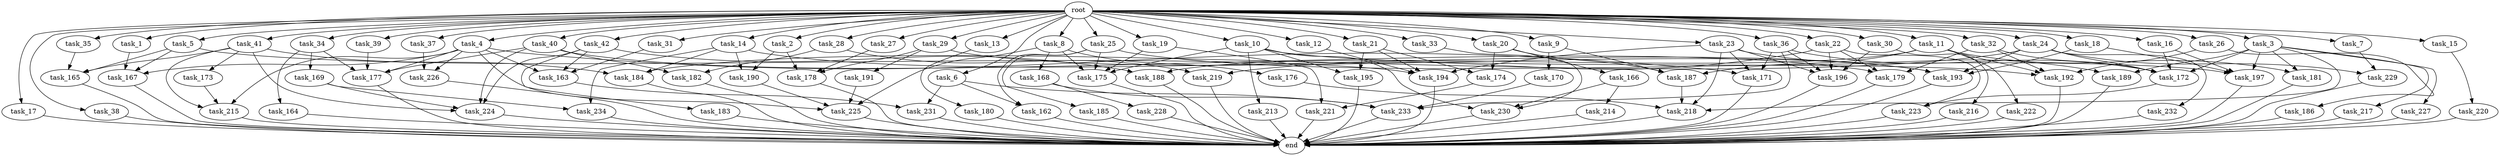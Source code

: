 digraph G {
  root [size="0.000000"];
  task_1 [size="1024.000000"];
  task_2 [size="1024.000000"];
  task_3 [size="1024.000000"];
  task_4 [size="1024.000000"];
  task_5 [size="1024.000000"];
  task_6 [size="1024.000000"];
  task_7 [size="1024.000000"];
  task_8 [size="1024.000000"];
  task_9 [size="1024.000000"];
  task_10 [size="1024.000000"];
  task_11 [size="1024.000000"];
  task_12 [size="1024.000000"];
  task_13 [size="1024.000000"];
  task_14 [size="1024.000000"];
  task_15 [size="1024.000000"];
  task_16 [size="1024.000000"];
  task_17 [size="1024.000000"];
  task_18 [size="1024.000000"];
  task_19 [size="1024.000000"];
  task_20 [size="1024.000000"];
  task_21 [size="1024.000000"];
  task_22 [size="1024.000000"];
  task_23 [size="1024.000000"];
  task_24 [size="1024.000000"];
  task_25 [size="1024.000000"];
  task_26 [size="1024.000000"];
  task_27 [size="1024.000000"];
  task_28 [size="1024.000000"];
  task_29 [size="1024.000000"];
  task_30 [size="1024.000000"];
  task_31 [size="1024.000000"];
  task_32 [size="1024.000000"];
  task_33 [size="1024.000000"];
  task_34 [size="1024.000000"];
  task_35 [size="1024.000000"];
  task_36 [size="1024.000000"];
  task_37 [size="1024.000000"];
  task_38 [size="1024.000000"];
  task_39 [size="1024.000000"];
  task_40 [size="1024.000000"];
  task_41 [size="1024.000000"];
  task_42 [size="1024.000000"];
  task_162 [size="833223655424.000000"];
  task_163 [size="1666447310848.000000"];
  task_164 [size="420906795008.000000"];
  task_165 [size="1211180777472.000000"];
  task_166 [size="77309411328.000000"];
  task_167 [size="901943132160.000000"];
  task_168 [size="77309411328.000000"];
  task_169 [size="420906795008.000000"];
  task_170 [size="77309411328.000000"];
  task_171 [size="1623497637888.000000"];
  task_172 [size="2267742732288.000000"];
  task_173 [size="137438953472.000000"];
  task_174 [size="292057776128.000000"];
  task_175 [size="979252543488.000000"];
  task_176 [size="77309411328.000000"];
  task_177 [size="2250562863104.000000"];
  task_178 [size="1460288880640.000000"];
  task_179 [size="1795296329728.000000"];
  task_180 [size="420906795008.000000"];
  task_181 [size="764504178688.000000"];
  task_182 [size="936302870528.000000"];
  task_183 [size="420906795008.000000"];
  task_184 [size="1254130450432.000000"];
  task_185 [size="137438953472.000000"];
  task_186 [size="420906795008.000000"];
  task_187 [size="704374636544.000000"];
  task_188 [size="970662608896.000000"];
  task_189 [size="429496729600.000000"];
  task_190 [size="970662608896.000000"];
  task_191 [size="214748364800.000000"];
  task_192 [size="1597727834112.000000"];
  task_193 [size="2190433320960.000000"];
  task_194 [size="953482739712.000000"];
  task_195 [size="764504178688.000000"];
  task_196 [size="2147483648000.000000"];
  task_197 [size="1632087572480.000000"];
  task_213 [size="549755813888.000000"];
  task_214 [size="309237645312.000000"];
  task_215 [size="1108101562368.000000"];
  task_216 [size="214748364800.000000"];
  task_217 [size="214748364800.000000"];
  task_218 [size="1529008357376.000000"];
  task_219 [size="936302870528.000000"];
  task_220 [size="420906795008.000000"];
  task_221 [size="910533066752.000000"];
  task_222 [size="549755813888.000000"];
  task_223 [size="1554778161152.000000"];
  task_224 [size="1838246002688.000000"];
  task_225 [size="1125281431552.000000"];
  task_226 [size="687194767360.000000"];
  task_227 [size="214748364800.000000"];
  task_228 [size="137438953472.000000"];
  task_229 [size="1554778161152.000000"];
  task_230 [size="1279900254208.000000"];
  task_231 [size="1005022347264.000000"];
  task_232 [size="695784701952.000000"];
  task_233 [size="1726576852992.000000"];
  task_234 [size="841813590016.000000"];
  end [size="0.000000"];

  root -> task_1 [size="1.000000"];
  root -> task_2 [size="1.000000"];
  root -> task_3 [size="1.000000"];
  root -> task_4 [size="1.000000"];
  root -> task_5 [size="1.000000"];
  root -> task_6 [size="1.000000"];
  root -> task_7 [size="1.000000"];
  root -> task_8 [size="1.000000"];
  root -> task_9 [size="1.000000"];
  root -> task_10 [size="1.000000"];
  root -> task_11 [size="1.000000"];
  root -> task_12 [size="1.000000"];
  root -> task_13 [size="1.000000"];
  root -> task_14 [size="1.000000"];
  root -> task_15 [size="1.000000"];
  root -> task_16 [size="1.000000"];
  root -> task_17 [size="1.000000"];
  root -> task_18 [size="1.000000"];
  root -> task_19 [size="1.000000"];
  root -> task_20 [size="1.000000"];
  root -> task_21 [size="1.000000"];
  root -> task_22 [size="1.000000"];
  root -> task_23 [size="1.000000"];
  root -> task_24 [size="1.000000"];
  root -> task_25 [size="1.000000"];
  root -> task_26 [size="1.000000"];
  root -> task_27 [size="1.000000"];
  root -> task_28 [size="1.000000"];
  root -> task_29 [size="1.000000"];
  root -> task_30 [size="1.000000"];
  root -> task_31 [size="1.000000"];
  root -> task_32 [size="1.000000"];
  root -> task_33 [size="1.000000"];
  root -> task_34 [size="1.000000"];
  root -> task_35 [size="1.000000"];
  root -> task_36 [size="1.000000"];
  root -> task_37 [size="1.000000"];
  root -> task_38 [size="1.000000"];
  root -> task_39 [size="1.000000"];
  root -> task_40 [size="1.000000"];
  root -> task_41 [size="1.000000"];
  root -> task_42 [size="1.000000"];
  task_1 -> task_167 [size="134217728.000000"];
  task_2 -> task_178 [size="536870912.000000"];
  task_2 -> task_190 [size="536870912.000000"];
  task_3 -> task_172 [size="209715200.000000"];
  task_3 -> task_181 [size="209715200.000000"];
  task_3 -> task_189 [size="209715200.000000"];
  task_3 -> task_197 [size="209715200.000000"];
  task_3 -> task_217 [size="209715200.000000"];
  task_3 -> task_218 [size="209715200.000000"];
  task_3 -> task_227 [size="209715200.000000"];
  task_4 -> task_163 [size="536870912.000000"];
  task_4 -> task_167 [size="536870912.000000"];
  task_4 -> task_171 [size="536870912.000000"];
  task_4 -> task_177 [size="536870912.000000"];
  task_4 -> task_215 [size="536870912.000000"];
  task_4 -> task_225 [size="536870912.000000"];
  task_4 -> task_226 [size="536870912.000000"];
  task_5 -> task_165 [size="209715200.000000"];
  task_5 -> task_167 [size="209715200.000000"];
  task_5 -> task_194 [size="209715200.000000"];
  task_6 -> task_162 [size="679477248.000000"];
  task_6 -> task_231 [size="679477248.000000"];
  task_6 -> task_233 [size="679477248.000000"];
  task_7 -> task_229 [size="838860800.000000"];
  task_8 -> task_168 [size="75497472.000000"];
  task_8 -> task_175 [size="75497472.000000"];
  task_8 -> task_176 [size="75497472.000000"];
  task_8 -> task_225 [size="75497472.000000"];
  task_9 -> task_170 [size="75497472.000000"];
  task_9 -> task_187 [size="75497472.000000"];
  task_10 -> task_175 [size="536870912.000000"];
  task_10 -> task_192 [size="536870912.000000"];
  task_10 -> task_195 [size="536870912.000000"];
  task_10 -> task_213 [size="536870912.000000"];
  task_10 -> task_230 [size="536870912.000000"];
  task_11 -> task_181 [size="536870912.000000"];
  task_11 -> task_187 [size="536870912.000000"];
  task_11 -> task_188 [size="536870912.000000"];
  task_11 -> task_192 [size="536870912.000000"];
  task_11 -> task_222 [size="536870912.000000"];
  task_12 -> task_194 [size="301989888.000000"];
  task_13 -> task_180 [size="411041792.000000"];
  task_14 -> task_184 [size="411041792.000000"];
  task_14 -> task_190 [size="411041792.000000"];
  task_14 -> task_193 [size="411041792.000000"];
  task_14 -> task_234 [size="411041792.000000"];
  task_15 -> task_220 [size="411041792.000000"];
  task_16 -> task_172 [size="411041792.000000"];
  task_16 -> task_197 [size="411041792.000000"];
  task_17 -> end [size="1.000000"];
  task_18 -> task_193 [size="838860800.000000"];
  task_18 -> task_197 [size="838860800.000000"];
  task_19 -> task_175 [size="209715200.000000"];
  task_19 -> task_221 [size="209715200.000000"];
  task_20 -> task_166 [size="75497472.000000"];
  task_20 -> task_174 [size="75497472.000000"];
  task_20 -> task_187 [size="75497472.000000"];
  task_21 -> task_174 [size="209715200.000000"];
  task_21 -> task_194 [size="209715200.000000"];
  task_21 -> task_195 [size="209715200.000000"];
  task_22 -> task_179 [size="838860800.000000"];
  task_22 -> task_196 [size="838860800.000000"];
  task_22 -> task_219 [size="838860800.000000"];
  task_22 -> task_223 [size="838860800.000000"];
  task_23 -> task_171 [size="209715200.000000"];
  task_23 -> task_189 [size="209715200.000000"];
  task_23 -> task_194 [size="209715200.000000"];
  task_23 -> task_196 [size="209715200.000000"];
  task_23 -> task_218 [size="209715200.000000"];
  task_24 -> task_172 [size="679477248.000000"];
  task_24 -> task_184 [size="679477248.000000"];
  task_24 -> task_193 [size="679477248.000000"];
  task_24 -> task_229 [size="679477248.000000"];
  task_24 -> task_232 [size="679477248.000000"];
  task_25 -> task_162 [size="134217728.000000"];
  task_25 -> task_175 [size="134217728.000000"];
  task_25 -> task_185 [size="134217728.000000"];
  task_25 -> task_197 [size="134217728.000000"];
  task_26 -> task_186 [size="411041792.000000"];
  task_26 -> task_192 [size="411041792.000000"];
  task_27 -> task_178 [size="679477248.000000"];
  task_28 -> task_182 [size="75497472.000000"];
  task_28 -> task_219 [size="75497472.000000"];
  task_29 -> task_178 [size="209715200.000000"];
  task_29 -> task_191 [size="209715200.000000"];
  task_29 -> task_193 [size="209715200.000000"];
  task_30 -> task_196 [size="209715200.000000"];
  task_30 -> task_216 [size="209715200.000000"];
  task_31 -> task_163 [size="679477248.000000"];
  task_32 -> task_172 [size="75497472.000000"];
  task_32 -> task_179 [size="75497472.000000"];
  task_32 -> task_192 [size="75497472.000000"];
  task_33 -> task_230 [size="411041792.000000"];
  task_34 -> task_164 [size="411041792.000000"];
  task_34 -> task_169 [size="411041792.000000"];
  task_34 -> task_177 [size="411041792.000000"];
  task_35 -> task_165 [size="838860800.000000"];
  task_36 -> task_171 [size="838860800.000000"];
  task_36 -> task_172 [size="838860800.000000"];
  task_36 -> task_196 [size="838860800.000000"];
  task_36 -> task_233 [size="838860800.000000"];
  task_37 -> task_226 [size="134217728.000000"];
  task_38 -> end [size="1.000000"];
  task_39 -> task_177 [size="411041792.000000"];
  task_40 -> task_177 [size="838860800.000000"];
  task_40 -> task_179 [size="838860800.000000"];
  task_40 -> task_182 [size="838860800.000000"];
  task_40 -> task_224 [size="838860800.000000"];
  task_41 -> task_165 [size="134217728.000000"];
  task_41 -> task_173 [size="134217728.000000"];
  task_41 -> task_184 [size="134217728.000000"];
  task_41 -> task_215 [size="134217728.000000"];
  task_41 -> task_224 [size="134217728.000000"];
  task_42 -> task_163 [size="411041792.000000"];
  task_42 -> task_183 [size="411041792.000000"];
  task_42 -> task_188 [size="411041792.000000"];
  task_42 -> task_224 [size="411041792.000000"];
  task_162 -> end [size="1.000000"];
  task_163 -> task_231 [size="301989888.000000"];
  task_164 -> end [size="1.000000"];
  task_165 -> end [size="1.000000"];
  task_166 -> task_214 [size="301989888.000000"];
  task_166 -> task_230 [size="301989888.000000"];
  task_167 -> end [size="1.000000"];
  task_168 -> task_228 [size="134217728.000000"];
  task_168 -> task_233 [size="134217728.000000"];
  task_169 -> task_224 [size="411041792.000000"];
  task_169 -> task_234 [size="411041792.000000"];
  task_170 -> task_233 [size="33554432.000000"];
  task_171 -> end [size="1.000000"];
  task_172 -> task_223 [size="679477248.000000"];
  task_173 -> task_215 [size="411041792.000000"];
  task_174 -> task_221 [size="679477248.000000"];
  task_175 -> end [size="1.000000"];
  task_176 -> task_218 [size="536870912.000000"];
  task_177 -> end [size="1.000000"];
  task_178 -> end [size="1.000000"];
  task_179 -> end [size="1.000000"];
  task_180 -> end [size="1.000000"];
  task_181 -> end [size="1.000000"];
  task_182 -> end [size="1.000000"];
  task_183 -> end [size="1.000000"];
  task_184 -> end [size="1.000000"];
  task_185 -> end [size="1.000000"];
  task_186 -> end [size="1.000000"];
  task_187 -> task_218 [size="536870912.000000"];
  task_188 -> end [size="1.000000"];
  task_189 -> end [size="1.000000"];
  task_190 -> task_225 [size="75497472.000000"];
  task_191 -> task_225 [size="411041792.000000"];
  task_192 -> end [size="1.000000"];
  task_193 -> end [size="1.000000"];
  task_194 -> end [size="1.000000"];
  task_195 -> end [size="1.000000"];
  task_196 -> end [size="1.000000"];
  task_197 -> end [size="1.000000"];
  task_213 -> end [size="1.000000"];
  task_214 -> end [size="1.000000"];
  task_215 -> end [size="1.000000"];
  task_216 -> end [size="1.000000"];
  task_217 -> end [size="1.000000"];
  task_218 -> end [size="1.000000"];
  task_219 -> end [size="1.000000"];
  task_220 -> end [size="1.000000"];
  task_221 -> end [size="1.000000"];
  task_222 -> end [size="1.000000"];
  task_223 -> end [size="1.000000"];
  task_224 -> end [size="1.000000"];
  task_225 -> end [size="1.000000"];
  task_226 -> end [size="1.000000"];
  task_227 -> end [size="1.000000"];
  task_228 -> end [size="1.000000"];
  task_229 -> end [size="1.000000"];
  task_230 -> end [size="1.000000"];
  task_231 -> end [size="1.000000"];
  task_232 -> end [size="1.000000"];
  task_233 -> end [size="1.000000"];
  task_234 -> end [size="1.000000"];
}
